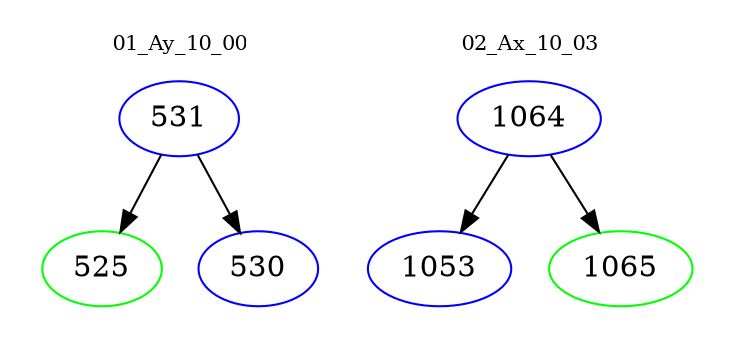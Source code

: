 digraph{
subgraph cluster_0 {
color = white
label = "01_Ay_10_00";
fontsize=10;
T0_531 [label="531", color="blue"]
T0_531 -> T0_525 [color="black"]
T0_525 [label="525", color="green"]
T0_531 -> T0_530 [color="black"]
T0_530 [label="530", color="blue"]
}
subgraph cluster_1 {
color = white
label = "02_Ax_10_03";
fontsize=10;
T1_1064 [label="1064", color="blue"]
T1_1064 -> T1_1053 [color="black"]
T1_1053 [label="1053", color="blue"]
T1_1064 -> T1_1065 [color="black"]
T1_1065 [label="1065", color="green"]
}
}
